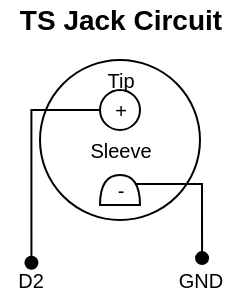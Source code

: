 <mxfile version="13.10.4" type="google"><diagram id="xuWLzZDTiyleS_PGpUuq" name="Page-1"><mxGraphModel dx="415" dy="247" grid="1" gridSize="10" guides="1" tooltips="1" connect="1" arrows="1" fold="1" page="1" pageScale="1" pageWidth="850" pageHeight="1100" math="0" shadow="0"><root><mxCell id="0"/><mxCell id="1" parent="0"/><mxCell id="tToCL8Tgh-Rbu31CWjR_-14" value="TS Jack Circuit" style="text;html=1;align=center;verticalAlign=middle;resizable=0;points=[];autosize=1;fontSize=14;fontStyle=1" parent="1" vertex="1"><mxGeometry x="40" y="10" width="120" height="20" as="geometry"/></mxCell><mxCell id="jlcVeSWnbZJ4ulMhysMn-2" value="" style="ellipse;whiteSpace=wrap;html=1;aspect=fixed;" vertex="1" parent="1"><mxGeometry x="60" y="40" width="80" height="80" as="geometry"/></mxCell><mxCell id="jlcVeSWnbZJ4ulMhysMn-9" style="edgeStyle=orthogonalEdgeStyle;rounded=0;orthogonalLoop=1;jettySize=auto;html=1;exitX=0;exitY=0.5;exitDx=0;exitDy=0;entryX=0.524;entryY=0.067;entryDx=0;entryDy=0;entryPerimeter=0;fontSize=10;endArrow=oval;endFill=1;" edge="1" parent="1" source="jlcVeSWnbZJ4ulMhysMn-3" target="tToCL8Tgh-Rbu31CWjR_-8"><mxGeometry relative="1" as="geometry"/></mxCell><mxCell id="jlcVeSWnbZJ4ulMhysMn-3" value="" style="ellipse;whiteSpace=wrap;html=1;aspect=fixed;" vertex="1" parent="1"><mxGeometry x="90" y="55" width="20" height="20" as="geometry"/></mxCell><mxCell id="jlcVeSWnbZJ4ulMhysMn-10" style="edgeStyle=orthogonalEdgeStyle;rounded=0;orthogonalLoop=1;jettySize=auto;html=1;exitX=0.7;exitY=0.9;exitDx=0;exitDy=0;exitPerimeter=0;entryX=0.526;entryY=-0.048;entryDx=0;entryDy=0;entryPerimeter=0;fontSize=10;endArrow=oval;endFill=1;" edge="1" parent="1" source="jlcVeSWnbZJ4ulMhysMn-4" target="tToCL8Tgh-Rbu31CWjR_-3"><mxGeometry relative="1" as="geometry"/></mxCell><mxCell id="jlcVeSWnbZJ4ulMhysMn-4" value="" style="shape=or;whiteSpace=wrap;html=1;rotation=-90;" vertex="1" parent="1"><mxGeometry x="92.5" y="95" width="15" height="20" as="geometry"/></mxCell><mxCell id="tToCL8Tgh-Rbu31CWjR_-2" value="+" style="text;html=1;align=center;verticalAlign=middle;resizable=0;points=[];autosize=1;fontSize=10;" parent="1" vertex="1"><mxGeometry x="90" y="55" width="20" height="20" as="geometry"/></mxCell><mxCell id="tToCL8Tgh-Rbu31CWjR_-3" value="GND" style="text;html=1;align=center;verticalAlign=middle;resizable=0;points=[];autosize=1;fontSize=10;" parent="1" vertex="1"><mxGeometry x="120" y="140" width="40" height="20" as="geometry"/></mxCell><mxCell id="tToCL8Tgh-Rbu31CWjR_-8" value="D2" style="text;html=1;align=center;verticalAlign=middle;resizable=0;points=[];autosize=1;fontSize=10;" parent="1" vertex="1"><mxGeometry x="40" y="140" width="30" height="20" as="geometry"/></mxCell><mxCell id="jlcVeSWnbZJ4ulMhysMn-5" value="-" style="text;html=1;align=center;verticalAlign=middle;resizable=0;points=[];autosize=1;fontSize=10;" vertex="1" parent="1"><mxGeometry x="90" y="95" width="20" height="20" as="geometry"/></mxCell><mxCell id="jlcVeSWnbZJ4ulMhysMn-6" value="Sleeve" style="text;html=1;align=center;verticalAlign=middle;resizable=0;points=[];autosize=1;fontSize=10;" vertex="1" parent="1"><mxGeometry x="75" y="75" width="50" height="20" as="geometry"/></mxCell><mxCell id="jlcVeSWnbZJ4ulMhysMn-7" value="Tip" style="text;html=1;align=center;verticalAlign=middle;resizable=0;points=[];autosize=1;fontSize=10;" vertex="1" parent="1"><mxGeometry x="85" y="40" width="30" height="20" as="geometry"/></mxCell></root></mxGraphModel></diagram></mxfile>